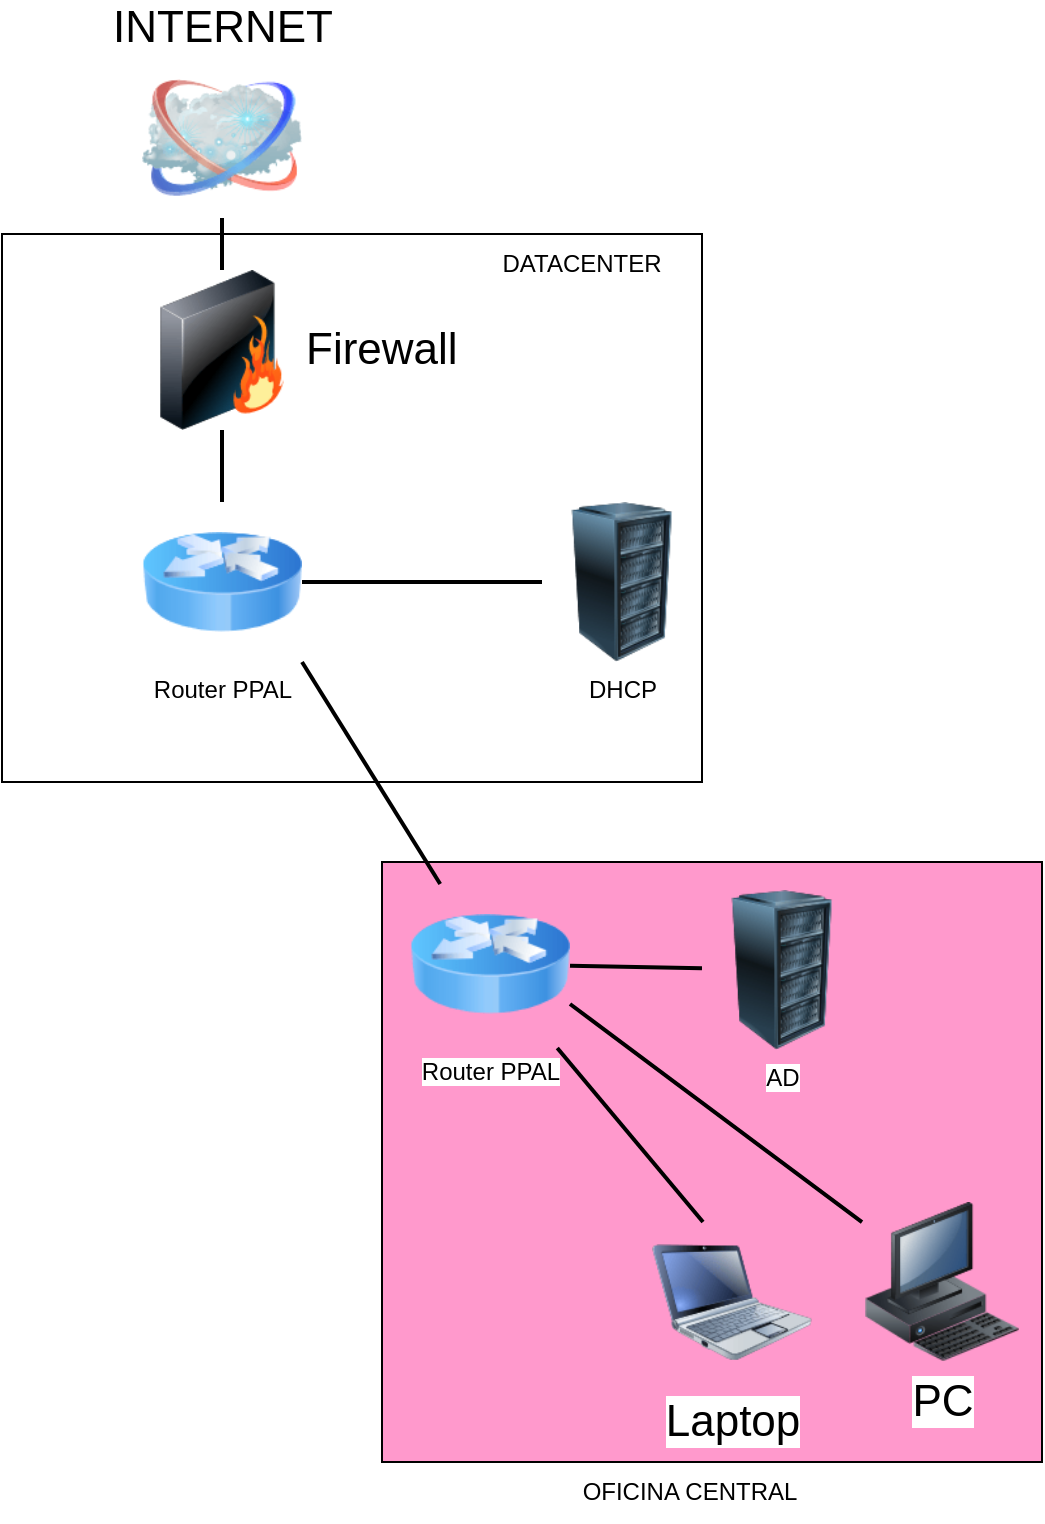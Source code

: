 <mxfile version="24.3.1" type="github">
  <diagram name="Page-1" id="55a83fd1-7818-8e21-69c5-c3457e3827bb">
    <mxGraphModel dx="1674" dy="778" grid="1" gridSize="10" guides="1" tooltips="1" connect="1" arrows="1" fold="1" page="1" pageScale="1" pageWidth="1100" pageHeight="850" background="none" math="0" shadow="0">
      <root>
        <mxCell id="0" />
        <mxCell id="1" parent="0" />
        <mxCell id="qYUeNGNezS3mZ1fiowpl-6" value="" style="whiteSpace=wrap;html=1;" vertex="1" parent="1">
          <mxGeometry x="400" y="156" width="350" height="274" as="geometry" />
        </mxCell>
        <mxCell id="qYUeNGNezS3mZ1fiowpl-12" value="" style="whiteSpace=wrap;html=1;fillColor=#FF99CC;" vertex="1" parent="1">
          <mxGeometry x="590" y="470" width="330" height="300" as="geometry" />
        </mxCell>
        <mxCell id="69ecfefc5c41e42c-18" style="edgeStyle=none;rounded=0;html=1;labelBackgroundColor=none;endArrow=none;strokeWidth=2;fontFamily=Verdana;fontSize=22" parent="1" source="qYUeNGNezS3mZ1fiowpl-4" target="69ecfefc5c41e42c-3" edge="1">
          <mxGeometry relative="1" as="geometry">
            <mxPoint x="510" y="410" as="sourcePoint" />
          </mxGeometry>
        </mxCell>
        <mxCell id="69ecfefc5c41e42c-2" value="INTERNET" style="image;html=1;labelBackgroundColor=#ffffff;image=img/lib/clip_art/networking/Cloud_128x128.png;rounded=1;shadow=0;comic=0;strokeWidth=2;fontSize=22;labelPosition=center;verticalLabelPosition=top;align=center;verticalAlign=bottom;" parent="1" vertex="1">
          <mxGeometry x="470" y="68" width="80" height="80" as="geometry" />
        </mxCell>
        <mxCell id="69ecfefc5c41e42c-19" style="edgeStyle=none;rounded=0;html=1;labelBackgroundColor=none;endArrow=none;strokeWidth=2;fontFamily=Verdana;fontSize=22" parent="1" source="69ecfefc5c41e42c-3" target="69ecfefc5c41e42c-2" edge="1">
          <mxGeometry relative="1" as="geometry" />
        </mxCell>
        <mxCell id="69ecfefc5c41e42c-3" value="Firewall" style="image;html=1;labelBackgroundColor=#ffffff;image=img/lib/clip_art/networking/Firewall_128x128.png;rounded=1;shadow=0;comic=0;strokeWidth=2;fontSize=22;labelPosition=right;verticalLabelPosition=middle;align=left;verticalAlign=middle;" parent="1" vertex="1">
          <mxGeometry x="470" y="174" width="80" height="80" as="geometry" />
        </mxCell>
        <mxCell id="69ecfefc5c41e42c-7" value="PC" style="image;html=1;labelBackgroundColor=#ffffff;image=img/lib/clip_art/computers/Workstation_128x128.png;rounded=1;shadow=0;comic=0;strokeWidth=2;fontSize=22" parent="1" vertex="1">
          <mxGeometry x="830" y="640" width="80" height="80" as="geometry" />
        </mxCell>
        <mxCell id="69ecfefc5c41e42c-10" value="Laptop" style="image;html=1;labelBackgroundColor=#ffffff;image=img/lib/clip_art/computers/Netbook_128x128.png;rounded=1;shadow=0;comic=0;strokeWidth=2;fontSize=22" parent="1" vertex="1">
          <mxGeometry x="725" y="650" width="80" height="80" as="geometry" />
        </mxCell>
        <mxCell id="qYUeNGNezS3mZ1fiowpl-4" value="Router PPAL" style="image;html=1;image=img/lib/clip_art/networking/Router_Icon_128x128.png" vertex="1" parent="1">
          <mxGeometry x="470" y="290" width="80" height="80" as="geometry" />
        </mxCell>
        <mxCell id="qYUeNGNezS3mZ1fiowpl-8" value="DHCP" style="image;html=1;image=img/lib/clip_art/computers/Server_Rack_128x128.png" vertex="1" parent="1">
          <mxGeometry x="670" y="290" width="80" height="80" as="geometry" />
        </mxCell>
        <mxCell id="qYUeNGNezS3mZ1fiowpl-9" style="edgeStyle=none;rounded=0;html=1;labelBackgroundColor=none;endArrow=none;strokeWidth=2;fontFamily=Verdana;fontSize=22;exitX=1;exitY=0.5;exitDx=0;exitDy=0;" edge="1" parent="1" source="qYUeNGNezS3mZ1fiowpl-4" target="qYUeNGNezS3mZ1fiowpl-8">
          <mxGeometry relative="1" as="geometry">
            <mxPoint x="520" y="290" as="sourcePoint" />
            <mxPoint x="520" y="220" as="targetPoint" />
          </mxGeometry>
        </mxCell>
        <mxCell id="qYUeNGNezS3mZ1fiowpl-10" value="AD" style="image;html=1;image=img/lib/clip_art/computers/Server_Rack_128x128.png" vertex="1" parent="1">
          <mxGeometry x="750" y="484" width="80" height="80" as="geometry" />
        </mxCell>
        <mxCell id="qYUeNGNezS3mZ1fiowpl-13" style="edgeStyle=none;rounded=0;html=1;labelBackgroundColor=none;endArrow=none;strokeWidth=2;fontFamily=Verdana;fontSize=22;entryX=1;entryY=1;entryDx=0;entryDy=0;" edge="1" parent="1" source="qYUeNGNezS3mZ1fiowpl-17" target="qYUeNGNezS3mZ1fiowpl-4">
          <mxGeometry relative="1" as="geometry">
            <mxPoint x="643.333" y="500" as="sourcePoint" />
            <mxPoint x="520" y="382" as="targetPoint" />
          </mxGeometry>
        </mxCell>
        <mxCell id="qYUeNGNezS3mZ1fiowpl-17" value="Router PPAL" style="image;html=1;image=img/lib/clip_art/networking/Router_Icon_128x128.png" vertex="1" parent="1">
          <mxGeometry x="604" y="481" width="80" height="80" as="geometry" />
        </mxCell>
        <mxCell id="qYUeNGNezS3mZ1fiowpl-18" style="edgeStyle=none;rounded=0;html=1;labelBackgroundColor=none;endArrow=none;strokeWidth=2;fontFamily=Verdana;fontSize=22;" edge="1" parent="1" source="qYUeNGNezS3mZ1fiowpl-10" target="qYUeNGNezS3mZ1fiowpl-17">
          <mxGeometry relative="1" as="geometry">
            <mxPoint x="491" y="561" as="sourcePoint" />
            <mxPoint x="420" y="440" as="targetPoint" />
          </mxGeometry>
        </mxCell>
        <mxCell id="qYUeNGNezS3mZ1fiowpl-19" style="edgeStyle=none;rounded=0;html=1;labelBackgroundColor=none;endArrow=none;strokeWidth=2;fontFamily=Verdana;fontSize=22;entryX=1;entryY=0.75;entryDx=0;entryDy=0;" edge="1" parent="1" source="69ecfefc5c41e42c-7" target="qYUeNGNezS3mZ1fiowpl-17">
          <mxGeometry relative="1" as="geometry">
            <mxPoint x="836" y="651" as="sourcePoint" />
            <mxPoint x="770" y="650" as="targetPoint" />
          </mxGeometry>
        </mxCell>
        <mxCell id="qYUeNGNezS3mZ1fiowpl-20" style="edgeStyle=none;rounded=0;html=1;labelBackgroundColor=none;endArrow=none;strokeWidth=2;fontFamily=Verdana;fontSize=22;entryX=0.208;entryY=0.31;entryDx=0;entryDy=0;entryPerimeter=0;" edge="1" parent="1">
          <mxGeometry relative="1" as="geometry">
            <mxPoint x="750.501" y="650" as="sourcePoint" />
            <mxPoint x="677.64" y="563" as="targetPoint" />
          </mxGeometry>
        </mxCell>
        <mxCell id="qYUeNGNezS3mZ1fiowpl-21" value="OFICINA CENTRAL" style="text;strokeColor=none;align=center;fillColor=none;html=1;verticalAlign=middle;whiteSpace=wrap;rounded=0;" vertex="1" parent="1">
          <mxGeometry x="684" y="770" width="120" height="30" as="geometry" />
        </mxCell>
        <mxCell id="qYUeNGNezS3mZ1fiowpl-22" value="DATACENTER" style="text;strokeColor=none;align=center;fillColor=none;html=1;verticalAlign=middle;whiteSpace=wrap;rounded=0;" vertex="1" parent="1">
          <mxGeometry x="630" y="156" width="120" height="30" as="geometry" />
        </mxCell>
      </root>
    </mxGraphModel>
  </diagram>
</mxfile>
